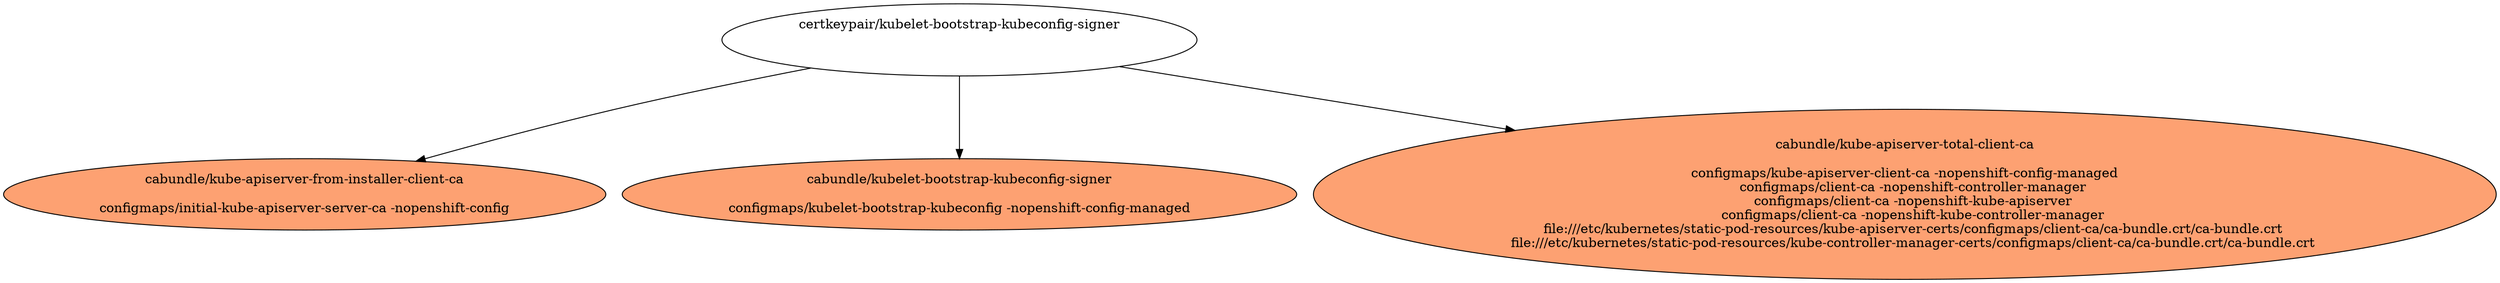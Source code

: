 digraph "Local Certificate" {
  // Node definitions.
  1 [
    label="certkeypair/kubelet-bootstrap-kubeconfig-signer\n\n\n"
    style=filled
    fillcolor=white
  ];
  16 [
    label="cabundle/kube-apiserver-from-installer-client-ca\n\nconfigmaps/initial-kube-apiserver-server-ca -nopenshift-config\n"
    style=filled
    fillcolor="#fda172"
  ];
  17 [
    label="cabundle/kubelet-bootstrap-kubeconfig-signer\n\nconfigmaps/kubelet-bootstrap-kubeconfig -nopenshift-config-managed\n"
    style=filled
    fillcolor="#fda172"
  ];
  21 [
    label="cabundle/kube-apiserver-total-client-ca\n\nconfigmaps/kube-apiserver-client-ca -nopenshift-config-managed\n    configmaps/client-ca -nopenshift-controller-manager\n    configmaps/client-ca -nopenshift-kube-apiserver\n    configmaps/client-ca -nopenshift-kube-controller-manager\n    file:///etc/kubernetes/static-pod-resources/kube-apiserver-certs/configmaps/client-ca/ca-bundle.crt/ca-bundle.crt\n    file:///etc/kubernetes/static-pod-resources/kube-controller-manager-certs/configmaps/client-ca/ca-bundle.crt/ca-bundle.crt\n"
    style=filled
    fillcolor="#fda172"
  ];

  // Edge definitions.
  1 -> 16;
  1 -> 17;
  1 -> 21;
}